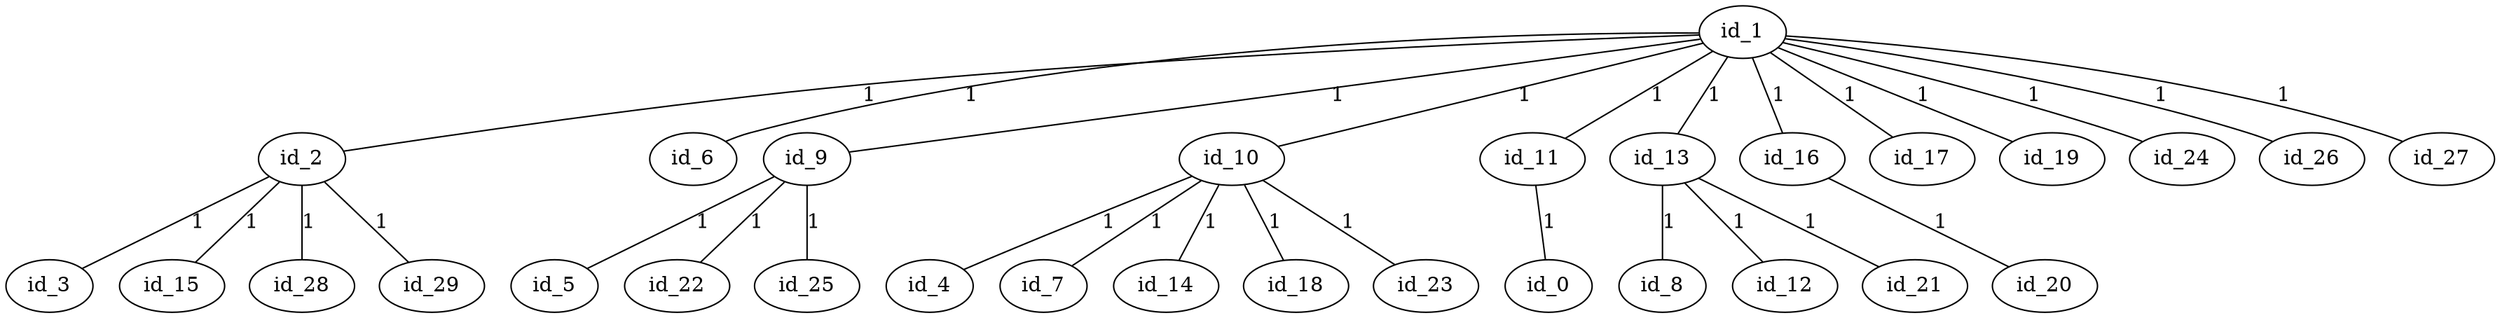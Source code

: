 graph GR{
id_0;
id_1;
id_2;
id_3;
id_4;
id_5;
id_6;
id_7;
id_8;
id_9;
id_10;
id_11;
id_12;
id_13;
id_14;
id_15;
id_16;
id_17;
id_18;
id_19;
id_20;
id_21;
id_22;
id_23;
id_24;
id_25;
id_26;
id_27;
id_28;
id_29;
id_1--id_2[label=1];
id_1--id_9[label=1];
id_1--id_10[label=1];
id_1--id_11[label=1];
id_1--id_13[label=1];
id_1--id_16[label=1];
id_1--id_17[label=1];
id_1--id_24[label=1];
id_1--id_26[label=1];
id_1--id_27[label=1];
id_1--id_6[label=1];
id_1--id_19[label=1];
id_2--id_3[label=1];
id_2--id_15[label=1];
id_2--id_28[label=1];
id_2--id_29[label=1];
id_9--id_5[label=1];
id_9--id_22[label=1];
id_9--id_25[label=1];
id_10--id_4[label=1];
id_10--id_7[label=1];
id_10--id_14[label=1];
id_10--id_18[label=1];
id_10--id_23[label=1];
id_11--id_0[label=1];
id_13--id_8[label=1];
id_13--id_12[label=1];
id_13--id_21[label=1];
id_16--id_20[label=1];
}